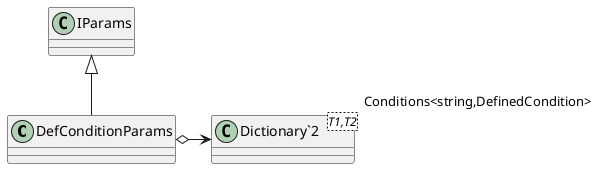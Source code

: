 @startuml
class DefConditionParams {
}
class "Dictionary`2"<T1,T2> {
}
IParams <|-- DefConditionParams
DefConditionParams o-> "Conditions<string,DefinedCondition>" "Dictionary`2"
@enduml
